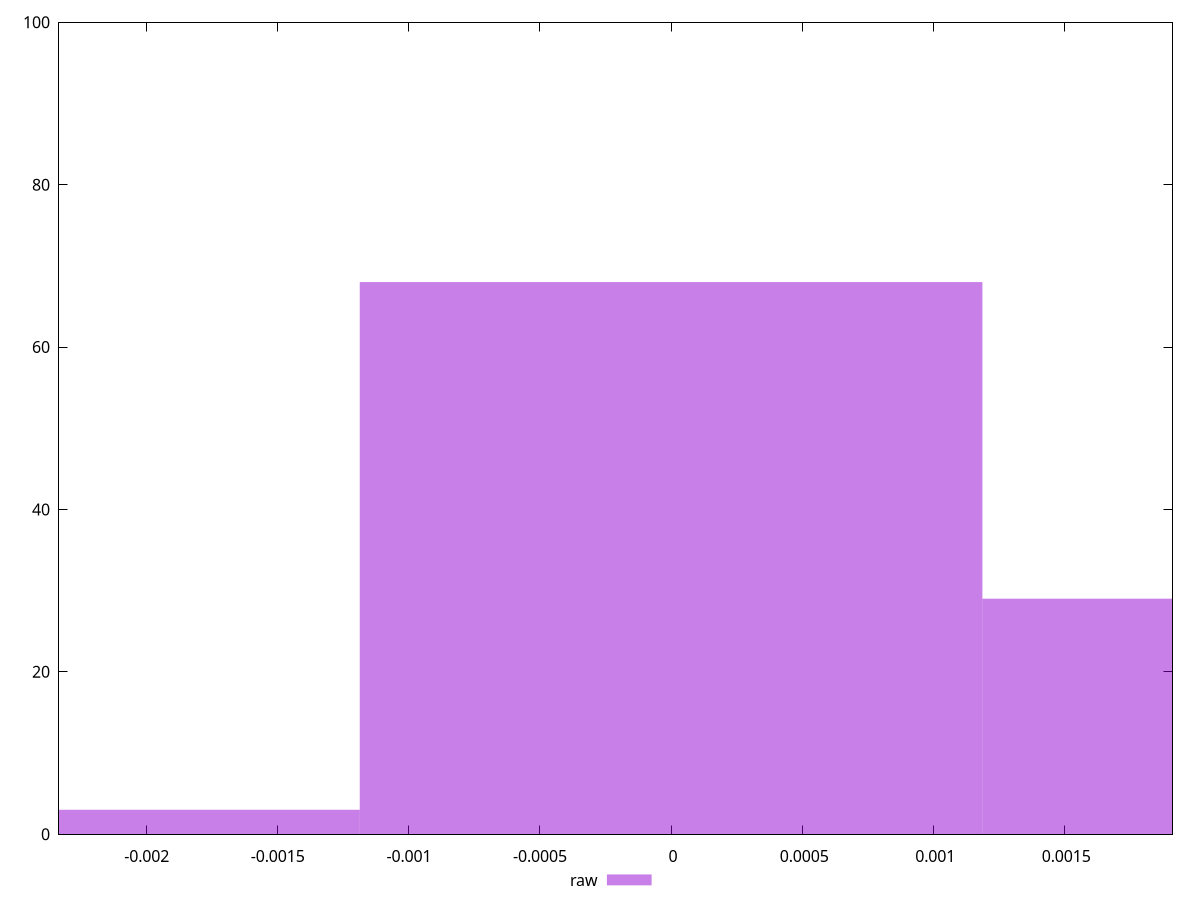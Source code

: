 reset

$raw <<EOF
0 68
0.002375246276652144 29
-0.002375246276652144 3
EOF

set key outside below
set boxwidth 0.002375246276652144
set xrange [-0.0023349044948522413:0.001912875659517327]
set yrange [0:100]
set trange [0:100]
set style fill transparent solid 0.5 noborder
set terminal svg size 640, 490 enhanced background rgb 'white'
set output "reprap/meta/score-difference/samples/pages+cached+noexternal+nofonts+nosvg+noimg/raw/histogram.svg"

plot $raw title "raw" with boxes

reset
